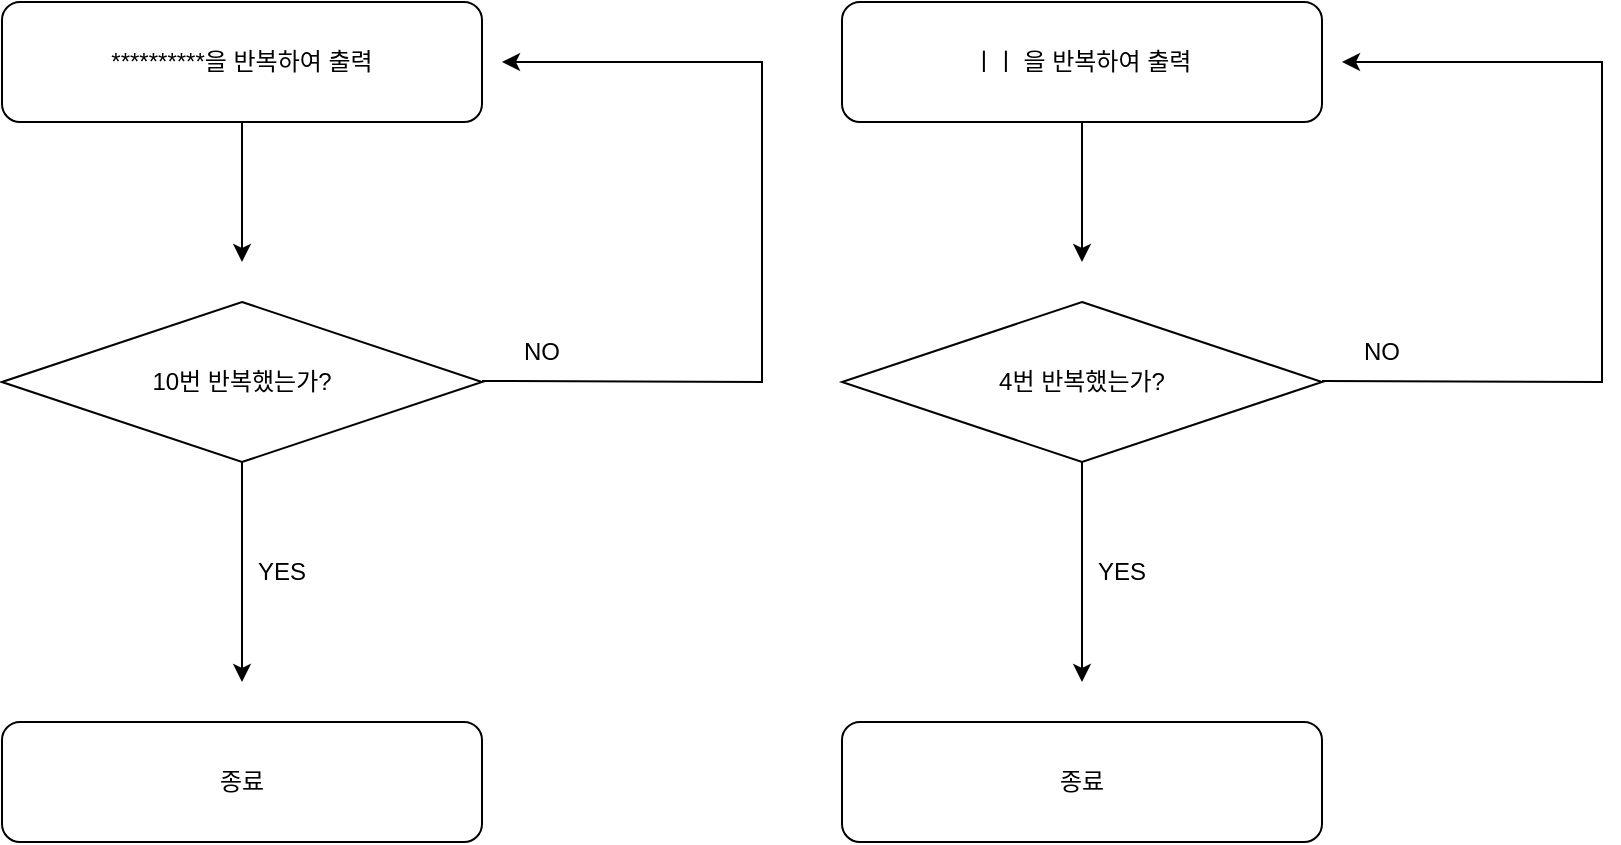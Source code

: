 <mxfile version="21.0.2" type="device"><diagram name="페이지-1" id="y_f1BuwtrmCbCjy4TYDf"><mxGraphModel dx="984" dy="591" grid="1" gridSize="10" guides="1" tooltips="1" connect="1" arrows="1" fold="1" page="1" pageScale="1" pageWidth="827" pageHeight="1169" math="0" shadow="0"><root><mxCell id="0"/><mxCell id="1" parent="0"/><mxCell id="JZnB0NbJZ17gXnxiMTPv-1" value="**********을 반복하여 출력" style="rounded=1;whiteSpace=wrap;html=1;" vertex="1" parent="1"><mxGeometry x="40" y="100" width="240" height="60" as="geometry"/></mxCell><mxCell id="JZnB0NbJZ17gXnxiMTPv-2" value="" style="endArrow=classic;html=1;rounded=0;exitX=0.5;exitY=1;exitDx=0;exitDy=0;" edge="1" parent="1" source="JZnB0NbJZ17gXnxiMTPv-1"><mxGeometry width="50" height="50" relative="1" as="geometry"><mxPoint x="135" y="240" as="sourcePoint"/><mxPoint x="160" y="230" as="targetPoint"/></mxGeometry></mxCell><mxCell id="JZnB0NbJZ17gXnxiMTPv-4" value="종료" style="rounded=1;whiteSpace=wrap;html=1;" vertex="1" parent="1"><mxGeometry x="40" y="460" width="240" height="60" as="geometry"/></mxCell><mxCell id="JZnB0NbJZ17gXnxiMTPv-5" value="YES" style="text;html=1;strokeColor=none;fillColor=none;align=center;verticalAlign=middle;whiteSpace=wrap;rounded=0;" vertex="1" parent="1"><mxGeometry x="160" y="370" width="40" height="30" as="geometry"/></mxCell><mxCell id="JZnB0NbJZ17gXnxiMTPv-6" value="" style="endArrow=classic;html=1;rounded=0;exitX=0.5;exitY=1;exitDx=0;exitDy=0;" edge="1" parent="1"><mxGeometry width="50" height="50" relative="1" as="geometry"><mxPoint x="280" y="289.5" as="sourcePoint"/><mxPoint x="290" y="130" as="targetPoint"/><Array as="points"><mxPoint x="420" y="290"/><mxPoint x="420" y="130"/></Array></mxGeometry></mxCell><mxCell id="JZnB0NbJZ17gXnxiMTPv-10" value="NO" style="text;html=1;strokeColor=none;fillColor=none;align=center;verticalAlign=middle;whiteSpace=wrap;rounded=0;" vertex="1" parent="1"><mxGeometry x="280" y="260" width="60" height="30" as="geometry"/></mxCell><mxCell id="JZnB0NbJZ17gXnxiMTPv-11" value="10번 반복했는가?" style="rhombus;whiteSpace=wrap;html=1;" vertex="1" parent="1"><mxGeometry x="40" y="250" width="240" height="80" as="geometry"/></mxCell><mxCell id="JZnB0NbJZ17gXnxiMTPv-15" value="" style="endArrow=classic;html=1;rounded=0;exitX=0.5;exitY=1;exitDx=0;exitDy=0;" edge="1" parent="1" source="JZnB0NbJZ17gXnxiMTPv-11"><mxGeometry width="50" height="50" relative="1" as="geometry"><mxPoint x="120" y="460" as="sourcePoint"/><mxPoint x="160" y="440" as="targetPoint"/></mxGeometry></mxCell><mxCell id="JZnB0NbJZ17gXnxiMTPv-21" value="ㅣㅣ 을 반복하여 출력" style="rounded=1;whiteSpace=wrap;html=1;" vertex="1" parent="1"><mxGeometry x="460" y="100" width="240" height="60" as="geometry"/></mxCell><mxCell id="JZnB0NbJZ17gXnxiMTPv-22" value="" style="endArrow=classic;html=1;rounded=0;exitX=0.5;exitY=1;exitDx=0;exitDy=0;" edge="1" parent="1" source="JZnB0NbJZ17gXnxiMTPv-21"><mxGeometry width="50" height="50" relative="1" as="geometry"><mxPoint x="555" y="240" as="sourcePoint"/><mxPoint x="580" y="230" as="targetPoint"/></mxGeometry></mxCell><mxCell id="JZnB0NbJZ17gXnxiMTPv-23" value="종료" style="rounded=1;whiteSpace=wrap;html=1;" vertex="1" parent="1"><mxGeometry x="460" y="460" width="240" height="60" as="geometry"/></mxCell><mxCell id="JZnB0NbJZ17gXnxiMTPv-24" value="YES" style="text;html=1;strokeColor=none;fillColor=none;align=center;verticalAlign=middle;whiteSpace=wrap;rounded=0;" vertex="1" parent="1"><mxGeometry x="580" y="370" width="40" height="30" as="geometry"/></mxCell><mxCell id="JZnB0NbJZ17gXnxiMTPv-25" value="" style="endArrow=classic;html=1;rounded=0;exitX=0.5;exitY=1;exitDx=0;exitDy=0;" edge="1" parent="1"><mxGeometry width="50" height="50" relative="1" as="geometry"><mxPoint x="700" y="289.5" as="sourcePoint"/><mxPoint x="710" y="130" as="targetPoint"/><Array as="points"><mxPoint x="840" y="290"/><mxPoint x="840" y="130"/></Array></mxGeometry></mxCell><mxCell id="JZnB0NbJZ17gXnxiMTPv-26" value="NO" style="text;html=1;strokeColor=none;fillColor=none;align=center;verticalAlign=middle;whiteSpace=wrap;rounded=0;" vertex="1" parent="1"><mxGeometry x="700" y="260" width="60" height="30" as="geometry"/></mxCell><mxCell id="JZnB0NbJZ17gXnxiMTPv-27" value="4번 반복했는가?" style="rhombus;whiteSpace=wrap;html=1;" vertex="1" parent="1"><mxGeometry x="460" y="250" width="240" height="80" as="geometry"/></mxCell><mxCell id="JZnB0NbJZ17gXnxiMTPv-28" value="" style="endArrow=classic;html=1;rounded=0;exitX=0.5;exitY=1;exitDx=0;exitDy=0;" edge="1" parent="1" source="JZnB0NbJZ17gXnxiMTPv-27"><mxGeometry width="50" height="50" relative="1" as="geometry"><mxPoint x="540" y="460" as="sourcePoint"/><mxPoint x="580" y="440" as="targetPoint"/></mxGeometry></mxCell></root></mxGraphModel></diagram></mxfile>